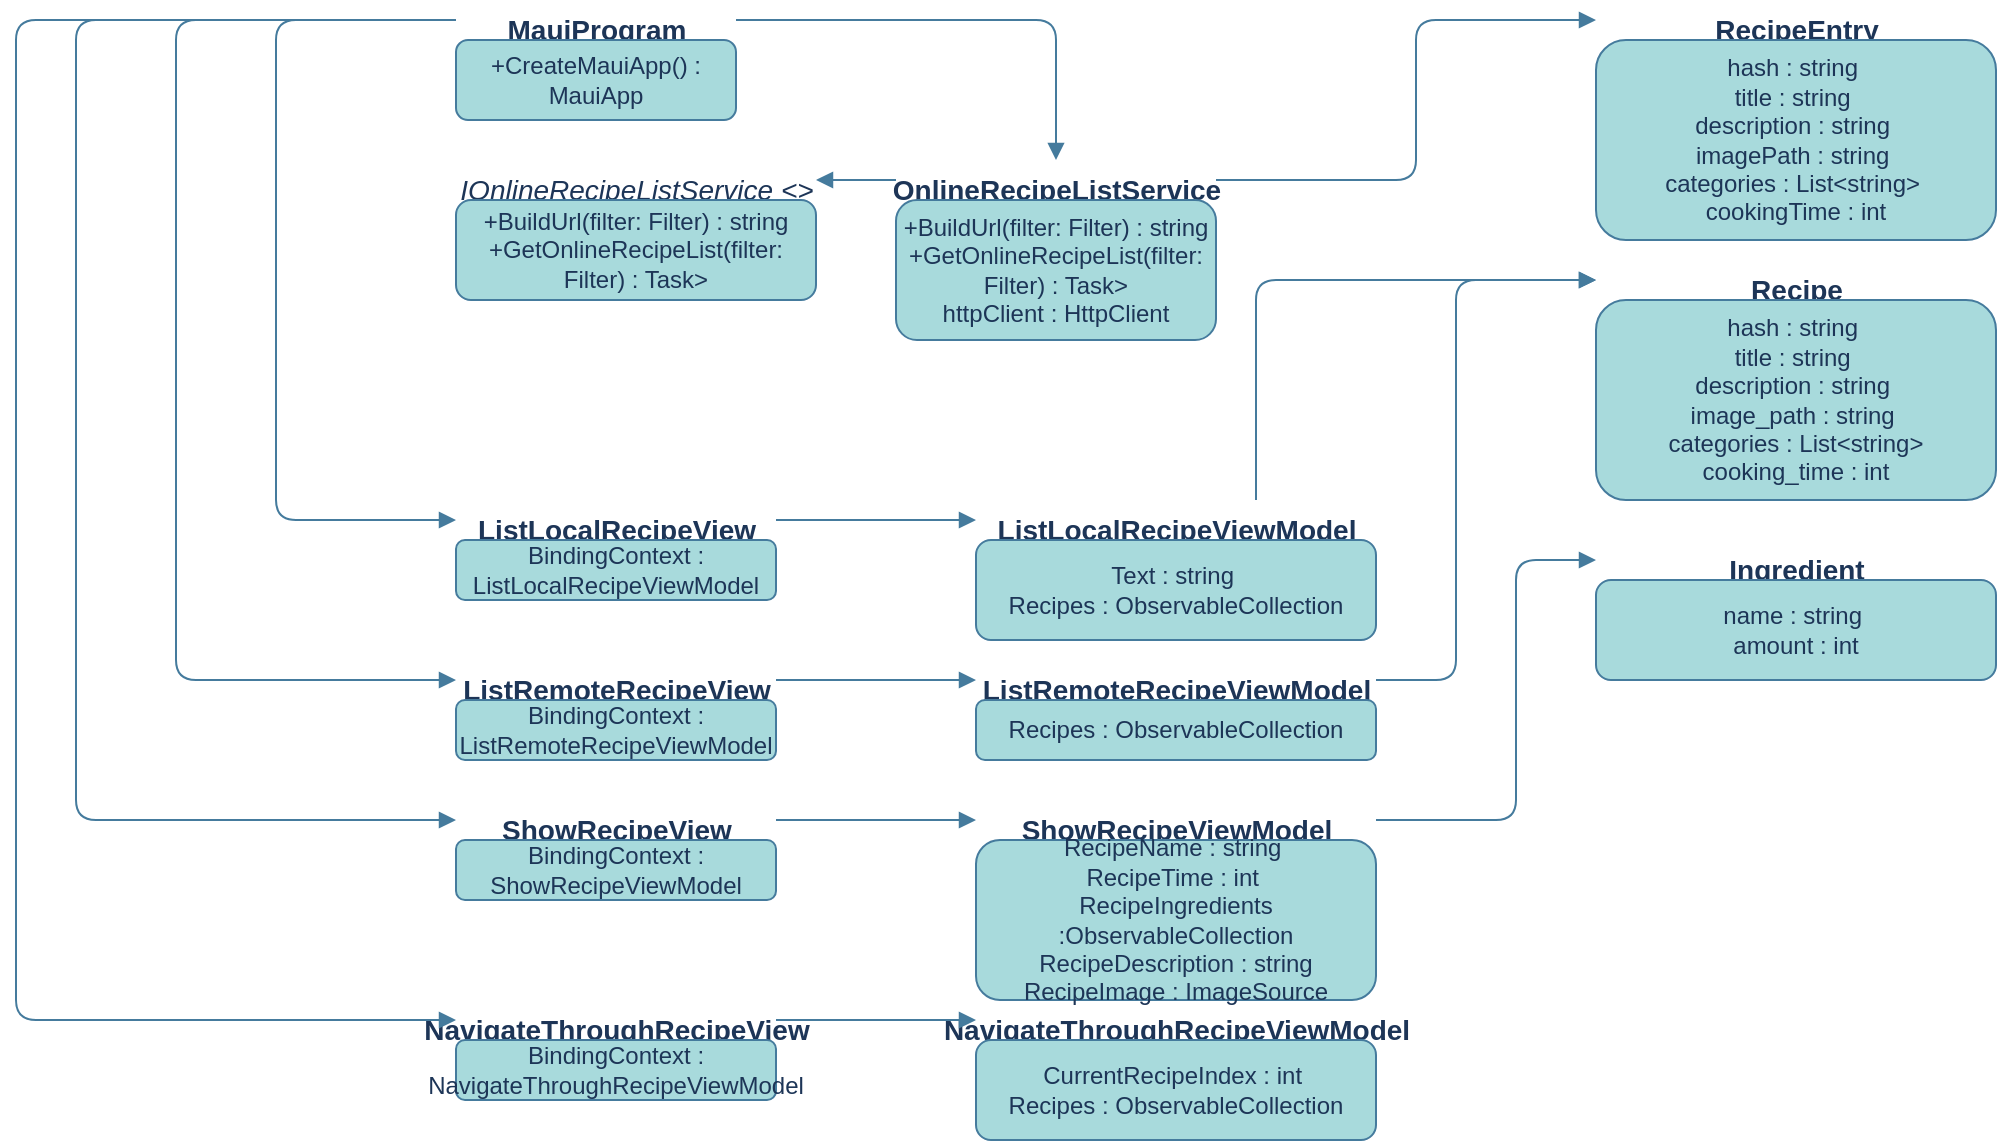 <mxfile version="27.0.9">
  <diagram name="Seite-1" id="h2GBuIPQSZCCAfWqYniL">
    <mxGraphModel dx="1186" dy="811" grid="1" gridSize="10" guides="1" tooltips="1" connect="1" arrows="1" fold="1" page="1" pageScale="1" pageWidth="1169" pageHeight="827" math="0" shadow="0" adaptiveColors="auto">
      <root>
        <mxCell id="0" />
        <mxCell id="1" parent="0" />
        <mxCell id="9xuAZK58PGudVpGch_fD-1" value="MauiProgram" style="text;html=1;fontSize=14;fontStyle=1;align=center;labelBackgroundColor=none;snapToPoint=0;fixDash=0;metaEdit=0;backgroundOutline=0;comic=0;flipH=1;flipV=1;rounded=1;fontColor=#1D3557;" parent="1" vertex="1">
          <mxGeometry x="280" y="160" width="140" height="20" as="geometry" />
        </mxCell>
        <mxCell id="9xuAZK58PGudVpGch_fD-2" value="+CreateMauiApp() : MauiApp" style="rounded=1;whiteSpace=wrap;html=1;labelBackgroundColor=none;snapToPoint=0;fixDash=0;metaEdit=0;backgroundOutline=0;comic=0;flipH=1;flipV=1;fillColor=#A8DADC;strokeColor=#457B9D;fontColor=#1D3557;" parent="1" vertex="1">
          <mxGeometry x="280" y="180" width="140" height="40" as="geometry" />
        </mxCell>
        <mxCell id="9xuAZK58PGudVpGch_fD-3" value="IOnlineRecipeListService &lt;&lt;interface&gt;&gt;" style="text;html=1;fontSize=14;fontStyle=2;align=center;labelBackgroundColor=none;snapToPoint=0;fixDash=0;metaEdit=0;backgroundOutline=0;comic=0;flipH=1;flipV=1;rounded=1;fontColor=#1D3557;" parent="1" vertex="1">
          <mxGeometry x="280" y="240" width="180" height="20" as="geometry" />
        </mxCell>
        <mxCell id="9xuAZK58PGudVpGch_fD-4" value="+BuildUrl(filter: Filter) : string +GetOnlineRecipeList(filter: Filter) : Task&lt;List&lt;RecipeEntry&gt;&gt;" style="rounded=1;whiteSpace=wrap;html=1;labelBackgroundColor=none;snapToPoint=0;fixDash=0;metaEdit=0;backgroundOutline=0;comic=0;flipH=1;flipV=1;fillColor=#A8DADC;strokeColor=#457B9D;fontColor=#1D3557;" parent="1" vertex="1">
          <mxGeometry x="280" y="260" width="180" height="50" as="geometry" />
        </mxCell>
        <mxCell id="9xuAZK58PGudVpGch_fD-5" value="OnlineRecipeListService" style="text;html=1;fontSize=14;fontStyle=1;align=center;labelBackgroundColor=none;snapToPoint=0;fixDash=0;metaEdit=0;backgroundOutline=0;comic=0;flipH=1;flipV=1;rounded=1;fontColor=#1D3557;" parent="1" vertex="1">
          <mxGeometry x="500" y="240" width="160" height="20" as="geometry" />
        </mxCell>
        <mxCell id="9xuAZK58PGudVpGch_fD-6" value="+BuildUrl(filter: Filter) : string +GetOnlineRecipeList(filter: Filter) : Task&amp;gt;&lt;div&gt;httpClient : HttpClient&lt;/div&gt;" style="rounded=1;whiteSpace=wrap;html=1;labelBackgroundColor=none;snapToPoint=0;fixDash=0;metaEdit=0;backgroundOutline=0;comic=0;flipH=1;flipV=1;fillColor=#A8DADC;strokeColor=#457B9D;fontColor=#1D3557;" parent="1" vertex="1">
          <mxGeometry x="500" y="260" width="160" height="70" as="geometry" />
        </mxCell>
        <mxCell id="9xuAZK58PGudVpGch_fD-7" value="RecipeEntry" style="text;html=1;fontSize=14;fontStyle=1;align=center;labelBackgroundColor=none;snapToPoint=0;fixDash=0;metaEdit=0;backgroundOutline=0;comic=0;flipH=1;flipV=1;rounded=1;fontColor=#1D3557;" parent="1" vertex="1">
          <mxGeometry x="850" y="160" width="200" height="20" as="geometry" />
        </mxCell>
        <mxCell id="9xuAZK58PGudVpGch_fD-8" value="hash : string&amp;nbsp;&lt;div&gt;title : string&amp;nbsp;&lt;/div&gt;&lt;div&gt;description :&amp;nbsp;&lt;span style=&quot;background-color: transparent; color: light-dark(rgb(29, 53, 87), rgb(176, 196, 226));&quot;&gt;string&amp;nbsp;&lt;/span&gt;&lt;/div&gt;&lt;div&gt;&lt;span style=&quot;background-color: transparent; color: light-dark(rgb(29, 53, 87), rgb(176, 196, 226));&quot;&gt;imagePath :&amp;nbsp;&lt;/span&gt;&lt;span style=&quot;background-color: transparent; color: light-dark(rgb(29, 53, 87), rgb(176, 196, 226));&quot;&gt;string&amp;nbsp;&lt;/span&gt;&lt;/div&gt;&lt;div&gt;&lt;span style=&quot;background-color: transparent; color: light-dark(rgb(29, 53, 87), rgb(176, 196, 226));&quot;&gt;categories :&amp;nbsp;&lt;/span&gt;&lt;span style=&quot;background-color: transparent; color: light-dark(rgb(29, 53, 87), rgb(176, 196, 226));&quot;&gt;List&amp;lt;string&amp;gt;&amp;nbsp;&lt;/span&gt;&lt;/div&gt;&lt;div&gt;&lt;span style=&quot;background-color: transparent; color: light-dark(rgb(29, 53, 87), rgb(176, 196, 226));&quot;&gt;cookingTime : int&lt;/span&gt;&lt;/div&gt;" style="rounded=1;whiteSpace=wrap;html=1;labelBackgroundColor=none;snapToPoint=0;fixDash=0;metaEdit=0;backgroundOutline=0;comic=0;flipH=1;flipV=1;fillColor=#A8DADC;strokeColor=#457B9D;fontColor=#1D3557;" parent="1" vertex="1">
          <mxGeometry x="850" y="180" width="200" height="100" as="geometry" />
        </mxCell>
        <mxCell id="9xuAZK58PGudVpGch_fD-9" value="Recipe" style="text;html=1;fontSize=14;fontStyle=1;align=center;labelBackgroundColor=none;snapToPoint=0;fixDash=0;metaEdit=0;backgroundOutline=0;comic=0;flipH=1;flipV=1;rounded=1;fontColor=#1D3557;" parent="1" vertex="1">
          <mxGeometry x="850" y="290" width="200" height="20" as="geometry" />
        </mxCell>
        <mxCell id="9xuAZK58PGudVpGch_fD-10" value="hash : string&amp;nbsp;&lt;div&gt;title : string&amp;nbsp;&lt;/div&gt;&lt;div&gt;description : string&amp;nbsp;&lt;/div&gt;&lt;div&gt;image_path : string&amp;nbsp;&lt;/div&gt;&lt;div&gt;categories : List&amp;lt;string&amp;gt;&lt;/div&gt;&lt;div&gt;cooking_time : int&lt;/div&gt;" style="rounded=1;whiteSpace=wrap;html=1;labelBackgroundColor=none;snapToPoint=0;fixDash=0;metaEdit=0;backgroundOutline=0;comic=0;flipH=1;flipV=1;fillColor=#A8DADC;strokeColor=#457B9D;fontColor=#1D3557;" parent="1" vertex="1">
          <mxGeometry x="850" y="310" width="200" height="100" as="geometry" />
        </mxCell>
        <mxCell id="9xuAZK58PGudVpGch_fD-11" value="Ingredient" style="text;html=1;fontSize=14;fontStyle=1;align=center;labelBackgroundColor=none;snapToPoint=0;fixDash=0;metaEdit=0;backgroundOutline=0;comic=0;flipH=1;flipV=1;rounded=1;fontColor=#1D3557;" parent="1" vertex="1">
          <mxGeometry x="850" y="430" width="200" height="20" as="geometry" />
        </mxCell>
        <mxCell id="9xuAZK58PGudVpGch_fD-12" value="name : string&amp;nbsp;&lt;div&gt;amount : int&lt;/div&gt;" style="rounded=1;whiteSpace=wrap;html=1;labelBackgroundColor=none;snapToPoint=0;fixDash=0;metaEdit=0;backgroundOutline=0;comic=0;flipH=1;flipV=1;fillColor=#A8DADC;strokeColor=#457B9D;fontColor=#1D3557;" parent="1" vertex="1">
          <mxGeometry x="850" y="450" width="200" height="50" as="geometry" />
        </mxCell>
        <mxCell id="9xuAZK58PGudVpGch_fD-13" value="ListLocalRecipeView" style="text;html=1;fontSize=14;fontStyle=1;align=center;labelBackgroundColor=none;snapToPoint=0;fixDash=0;metaEdit=0;backgroundOutline=0;comic=0;flipH=1;flipV=1;rounded=1;fontColor=#1D3557;" parent="1" vertex="1">
          <mxGeometry x="280" y="410" width="160" height="20" as="geometry" />
        </mxCell>
        <mxCell id="9xuAZK58PGudVpGch_fD-14" value="BindingContext : ListLocalRecipeViewModel" style="rounded=1;whiteSpace=wrap;html=1;labelBackgroundColor=none;snapToPoint=0;fixDash=0;metaEdit=0;backgroundOutline=0;comic=0;flipH=1;flipV=1;fillColor=#A8DADC;strokeColor=#457B9D;fontColor=#1D3557;" parent="1" vertex="1">
          <mxGeometry x="280" y="430" width="160" height="30" as="geometry" />
        </mxCell>
        <mxCell id="9xuAZK58PGudVpGch_fD-15" value="ListLocalRecipeViewModel" style="text;html=1;fontSize=14;fontStyle=1;align=center;labelBackgroundColor=none;snapToPoint=0;fixDash=0;metaEdit=0;backgroundOutline=0;comic=0;flipH=1;flipV=1;rounded=1;fontColor=#1D3557;" parent="1" vertex="1">
          <mxGeometry x="540" y="410" width="200" height="20" as="geometry" />
        </mxCell>
        <mxCell id="9xuAZK58PGudVpGch_fD-16" value="Text : string&amp;nbsp;&lt;div&gt;Recipes : ObservableCollection&lt;/div&gt;" style="rounded=1;whiteSpace=wrap;html=1;labelBackgroundColor=none;snapToPoint=0;fixDash=0;metaEdit=0;backgroundOutline=0;comic=0;flipH=1;flipV=1;fillColor=#A8DADC;strokeColor=#457B9D;fontColor=#1D3557;" parent="1" vertex="1">
          <mxGeometry x="540" y="430" width="200" height="50" as="geometry" />
        </mxCell>
        <mxCell id="9xuAZK58PGudVpGch_fD-17" value="ListRemoteRecipeView" style="text;html=1;fontSize=14;fontStyle=1;align=center;labelBackgroundColor=none;snapToPoint=0;fixDash=0;metaEdit=0;backgroundOutline=0;comic=0;flipH=1;flipV=1;rounded=1;fontColor=#1D3557;" parent="1" vertex="1">
          <mxGeometry x="280" y="490" width="160" height="20" as="geometry" />
        </mxCell>
        <mxCell id="9xuAZK58PGudVpGch_fD-18" value="BindingContext : ListRemoteRecipeViewModel" style="rounded=1;whiteSpace=wrap;html=1;labelBackgroundColor=none;snapToPoint=0;fixDash=0;metaEdit=0;backgroundOutline=0;comic=0;flipH=1;flipV=1;fillColor=#A8DADC;strokeColor=#457B9D;fontColor=#1D3557;" parent="1" vertex="1">
          <mxGeometry x="280" y="510" width="160" height="30" as="geometry" />
        </mxCell>
        <mxCell id="9xuAZK58PGudVpGch_fD-19" value="ListRemoteRecipeViewModel" style="text;html=1;fontSize=14;fontStyle=1;align=center;labelBackgroundColor=none;snapToPoint=0;fixDash=0;metaEdit=0;backgroundOutline=0;comic=0;flipH=1;flipV=1;rounded=1;fontColor=#1D3557;" parent="1" vertex="1">
          <mxGeometry x="540" y="490" width="200" height="20" as="geometry" />
        </mxCell>
        <mxCell id="9xuAZK58PGudVpGch_fD-20" value="Recipes : ObservableCollection&lt;Recipe&gt;" style="rounded=1;whiteSpace=wrap;html=1;labelBackgroundColor=none;snapToPoint=0;fixDash=0;metaEdit=0;backgroundOutline=0;comic=0;flipH=1;flipV=1;fillColor=#A8DADC;strokeColor=#457B9D;fontColor=#1D3557;" parent="1" vertex="1">
          <mxGeometry x="540" y="510" width="200" height="30" as="geometry" />
        </mxCell>
        <mxCell id="9xuAZK58PGudVpGch_fD-21" value="ShowRecipeView" style="text;html=1;fontSize=14;fontStyle=1;align=center;labelBackgroundColor=none;snapToPoint=0;fixDash=0;metaEdit=0;backgroundOutline=0;comic=0;flipH=1;flipV=1;rounded=1;fontColor=#1D3557;" parent="1" vertex="1">
          <mxGeometry x="280" y="560" width="160" height="20" as="geometry" />
        </mxCell>
        <mxCell id="9xuAZK58PGudVpGch_fD-22" value="BindingContext : ShowRecipeViewModel" style="rounded=1;whiteSpace=wrap;html=1;labelBackgroundColor=none;snapToPoint=0;fixDash=0;metaEdit=0;backgroundOutline=0;comic=0;flipH=1;flipV=1;fillColor=#A8DADC;strokeColor=#457B9D;fontColor=#1D3557;" parent="1" vertex="1">
          <mxGeometry x="280" y="580" width="160" height="30" as="geometry" />
        </mxCell>
        <mxCell id="9xuAZK58PGudVpGch_fD-23" value="ShowRecipeViewModel" style="text;html=1;fontSize=14;fontStyle=1;align=center;labelBackgroundColor=none;snapToPoint=0;fixDash=0;metaEdit=0;backgroundOutline=0;comic=0;flipH=1;flipV=1;rounded=1;fontColor=#1D3557;" parent="1" vertex="1">
          <mxGeometry x="540" y="560" width="200" height="20" as="geometry" />
        </mxCell>
        <mxCell id="9xuAZK58PGudVpGch_fD-24" value="RecipeName : string&amp;nbsp;&lt;div&gt;RecipeTime : int&amp;nbsp;&lt;/div&gt;&lt;div&gt;RecipeIngredients :ObservableCollection RecipeDescription : string RecipeImage : ImageSource&lt;/div&gt;" style="rounded=1;whiteSpace=wrap;html=1;labelBackgroundColor=none;snapToPoint=0;fixDash=0;metaEdit=0;backgroundOutline=0;comic=0;flipH=1;flipV=1;fillColor=#A8DADC;strokeColor=#457B9D;fontColor=#1D3557;" parent="1" vertex="1">
          <mxGeometry x="540" y="580" width="200" height="80" as="geometry" />
        </mxCell>
        <mxCell id="9xuAZK58PGudVpGch_fD-25" value="NavigateThroughRecipeView" style="text;html=1;fontSize=14;fontStyle=1;align=center;labelBackgroundColor=none;snapToPoint=0;fixDash=0;metaEdit=0;backgroundOutline=0;comic=0;flipH=1;flipV=1;rounded=1;fontColor=#1D3557;" parent="1" vertex="1">
          <mxGeometry x="280" y="660" width="160" height="20" as="geometry" />
        </mxCell>
        <mxCell id="9xuAZK58PGudVpGch_fD-26" value="BindingContext : NavigateThroughRecipeViewModel" style="rounded=1;whiteSpace=wrap;html=1;labelBackgroundColor=none;snapToPoint=0;fixDash=0;metaEdit=0;backgroundOutline=0;comic=0;flipH=1;flipV=1;fillColor=#A8DADC;strokeColor=#457B9D;fontColor=#1D3557;" parent="1" vertex="1">
          <mxGeometry x="280" y="680" width="160" height="30" as="geometry" />
        </mxCell>
        <mxCell id="9xuAZK58PGudVpGch_fD-27" value="NavigateThroughRecipeViewModel" style="text;html=1;fontSize=14;fontStyle=1;align=center;labelBackgroundColor=none;snapToPoint=0;fixDash=0;metaEdit=0;backgroundOutline=0;comic=0;flipH=1;flipV=1;rounded=1;fontColor=#1D3557;" parent="1" vertex="1">
          <mxGeometry x="540" y="660" width="200" height="20" as="geometry" />
        </mxCell>
        <mxCell id="9xuAZK58PGudVpGch_fD-28" value="CurrentRecipeIndex : int&amp;nbsp;&lt;div&gt;Recipes : ObservableCollection&lt;/div&gt;" style="rounded=1;whiteSpace=wrap;html=1;labelBackgroundColor=none;snapToPoint=0;fixDash=0;metaEdit=0;backgroundOutline=0;comic=0;flipH=1;flipV=1;fillColor=#A8DADC;strokeColor=#457B9D;fontColor=#1D3557;" parent="1" vertex="1">
          <mxGeometry x="540" y="680" width="200" height="50" as="geometry" />
        </mxCell>
        <mxCell id="9xuAZK58PGudVpGch_fD-29" style="endArrow=block;labelBackgroundColor=none;fontColor=default;snapToPoint=0;fixDash=0;metaEdit=0;backgroundOutline=0;comic=0;rounded=1;strokeColor=#457B9D;" parent="1" source="9xuAZK58PGudVpGch_fD-13" target="9xuAZK58PGudVpGch_fD-15" edge="1">
          <mxGeometry relative="1" as="geometry" />
        </mxCell>
        <mxCell id="9xuAZK58PGudVpGch_fD-30" style="endArrow=block;labelBackgroundColor=none;fontColor=default;snapToPoint=0;fixDash=0;metaEdit=0;backgroundOutline=0;comic=0;rounded=1;strokeColor=#457B9D;" parent="1" source="9xuAZK58PGudVpGch_fD-17" target="9xuAZK58PGudVpGch_fD-19" edge="1">
          <mxGeometry relative="1" as="geometry" />
        </mxCell>
        <mxCell id="9xuAZK58PGudVpGch_fD-31" style="endArrow=block;labelBackgroundColor=none;fontColor=default;snapToPoint=0;fixDash=0;metaEdit=0;backgroundOutline=0;comic=0;rounded=1;strokeColor=#457B9D;" parent="1" source="9xuAZK58PGudVpGch_fD-21" target="9xuAZK58PGudVpGch_fD-23" edge="1">
          <mxGeometry relative="1" as="geometry" />
        </mxCell>
        <mxCell id="9xuAZK58PGudVpGch_fD-32" style="endArrow=block;labelBackgroundColor=none;fontColor=default;snapToPoint=0;fixDash=0;metaEdit=0;backgroundOutline=0;comic=0;rounded=1;strokeColor=#457B9D;" parent="1" source="9xuAZK58PGudVpGch_fD-25" target="9xuAZK58PGudVpGch_fD-27" edge="1">
          <mxGeometry relative="1" as="geometry" />
        </mxCell>
        <mxCell id="9xuAZK58PGudVpGch_fD-33" style="endArrow=block;labelBackgroundColor=none;fontColor=default;snapToPoint=0;fixDash=0;metaEdit=0;backgroundOutline=0;comic=0;rounded=1;strokeColor=#457B9D;" parent="1" source="9xuAZK58PGudVpGch_fD-15" target="9xuAZK58PGudVpGch_fD-9" edge="1">
          <mxGeometry relative="1" as="geometry">
            <Array as="points">
              <mxPoint x="680" y="410" />
              <mxPoint x="680" y="300" />
            </Array>
          </mxGeometry>
        </mxCell>
        <mxCell id="9xuAZK58PGudVpGch_fD-34" style="endArrow=block;labelBackgroundColor=none;fontColor=default;snapToPoint=0;fixDash=0;metaEdit=0;backgroundOutline=0;comic=0;rounded=1;strokeColor=#457B9D;" parent="1" source="9xuAZK58PGudVpGch_fD-19" target="9xuAZK58PGudVpGch_fD-9" edge="1">
          <mxGeometry relative="1" as="geometry">
            <Array as="points">
              <mxPoint x="780" y="500" />
              <mxPoint x="780" y="300" />
            </Array>
          </mxGeometry>
        </mxCell>
        <mxCell id="9xuAZK58PGudVpGch_fD-35" style="endArrow=block;labelBackgroundColor=none;fontColor=default;snapToPoint=0;fixDash=0;metaEdit=0;backgroundOutline=0;comic=0;rounded=1;strokeColor=#457B9D;" parent="1" source="9xuAZK58PGudVpGch_fD-23" target="9xuAZK58PGudVpGch_fD-11" edge="1">
          <mxGeometry relative="1" as="geometry">
            <Array as="points">
              <mxPoint x="810" y="570" />
              <mxPoint x="810" y="440" />
            </Array>
          </mxGeometry>
        </mxCell>
        <mxCell id="9xuAZK58PGudVpGch_fD-36" style="endArrow=block;labelBackgroundColor=none;fontColor=default;snapToPoint=0;fixDash=0;metaEdit=0;backgroundOutline=0;comic=0;rounded=1;strokeColor=#457B9D;" parent="1" source="9xuAZK58PGudVpGch_fD-5" target="9xuAZK58PGudVpGch_fD-3" edge="1">
          <mxGeometry relative="1" as="geometry" />
        </mxCell>
        <mxCell id="9xuAZK58PGudVpGch_fD-37" style="endArrow=block;labelBackgroundColor=none;fontColor=default;snapToPoint=0;fixDash=0;metaEdit=0;backgroundOutline=0;comic=0;rounded=1;strokeColor=#457B9D;" parent="1" source="9xuAZK58PGudVpGch_fD-1" target="9xuAZK58PGudVpGch_fD-13" edge="1">
          <mxGeometry relative="1" as="geometry">
            <Array as="points">
              <mxPoint x="190" y="170" />
              <mxPoint x="190" y="420" />
            </Array>
          </mxGeometry>
        </mxCell>
        <mxCell id="9xuAZK58PGudVpGch_fD-38" style="endArrow=block;labelBackgroundColor=none;fontColor=default;snapToPoint=0;fixDash=0;metaEdit=0;backgroundOutline=0;comic=0;rounded=1;strokeColor=#457B9D;" parent="1" source="9xuAZK58PGudVpGch_fD-1" target="9xuAZK58PGudVpGch_fD-17" edge="1">
          <mxGeometry relative="1" as="geometry">
            <Array as="points">
              <mxPoint x="140" y="170" />
              <mxPoint x="140" y="500" />
            </Array>
          </mxGeometry>
        </mxCell>
        <mxCell id="9xuAZK58PGudVpGch_fD-39" style="endArrow=block;labelBackgroundColor=none;fontColor=default;snapToPoint=0;fixDash=0;metaEdit=0;backgroundOutline=0;comic=0;rounded=1;strokeColor=#457B9D;" parent="1" source="9xuAZK58PGudVpGch_fD-1" target="9xuAZK58PGudVpGch_fD-21" edge="1">
          <mxGeometry relative="1" as="geometry">
            <Array as="points">
              <mxPoint x="90" y="170" />
              <mxPoint x="90" y="570" />
            </Array>
          </mxGeometry>
        </mxCell>
        <mxCell id="9xuAZK58PGudVpGch_fD-40" style="endArrow=block;labelBackgroundColor=none;fontColor=default;snapToPoint=0;fixDash=0;metaEdit=0;backgroundOutline=0;comic=0;rounded=1;strokeColor=#457B9D;" parent="1" source="9xuAZK58PGudVpGch_fD-1" target="9xuAZK58PGudVpGch_fD-25" edge="1">
          <mxGeometry relative="1" as="geometry">
            <Array as="points">
              <mxPoint x="60" y="170" />
              <mxPoint x="60" y="670" />
            </Array>
          </mxGeometry>
        </mxCell>
        <mxCell id="9xuAZK58PGudVpGch_fD-41" style="endArrow=block;labelBackgroundColor=none;fontColor=default;snapToPoint=0;fixDash=0;metaEdit=0;backgroundOutline=0;comic=0;rounded=1;strokeColor=#457B9D;" parent="1" source="9xuAZK58PGudVpGch_fD-1" target="9xuAZK58PGudVpGch_fD-5" edge="1">
          <mxGeometry relative="1" as="geometry">
            <Array as="points">
              <mxPoint x="450" y="170" />
              <mxPoint x="580" y="170" />
            </Array>
          </mxGeometry>
        </mxCell>
        <mxCell id="9xuAZK58PGudVpGch_fD-42" style="endArrow=block;labelBackgroundColor=none;fontColor=default;snapToPoint=0;fixDash=0;metaEdit=0;backgroundOutline=0;comic=0;rounded=1;strokeColor=#457B9D;" parent="1" source="9xuAZK58PGudVpGch_fD-5" target="9xuAZK58PGudVpGch_fD-7" edge="1">
          <mxGeometry relative="1" as="geometry">
            <Array as="points">
              <mxPoint x="760" y="250" />
              <mxPoint x="760" y="170" />
            </Array>
          </mxGeometry>
        </mxCell>
      </root>
    </mxGraphModel>
  </diagram>
</mxfile>
